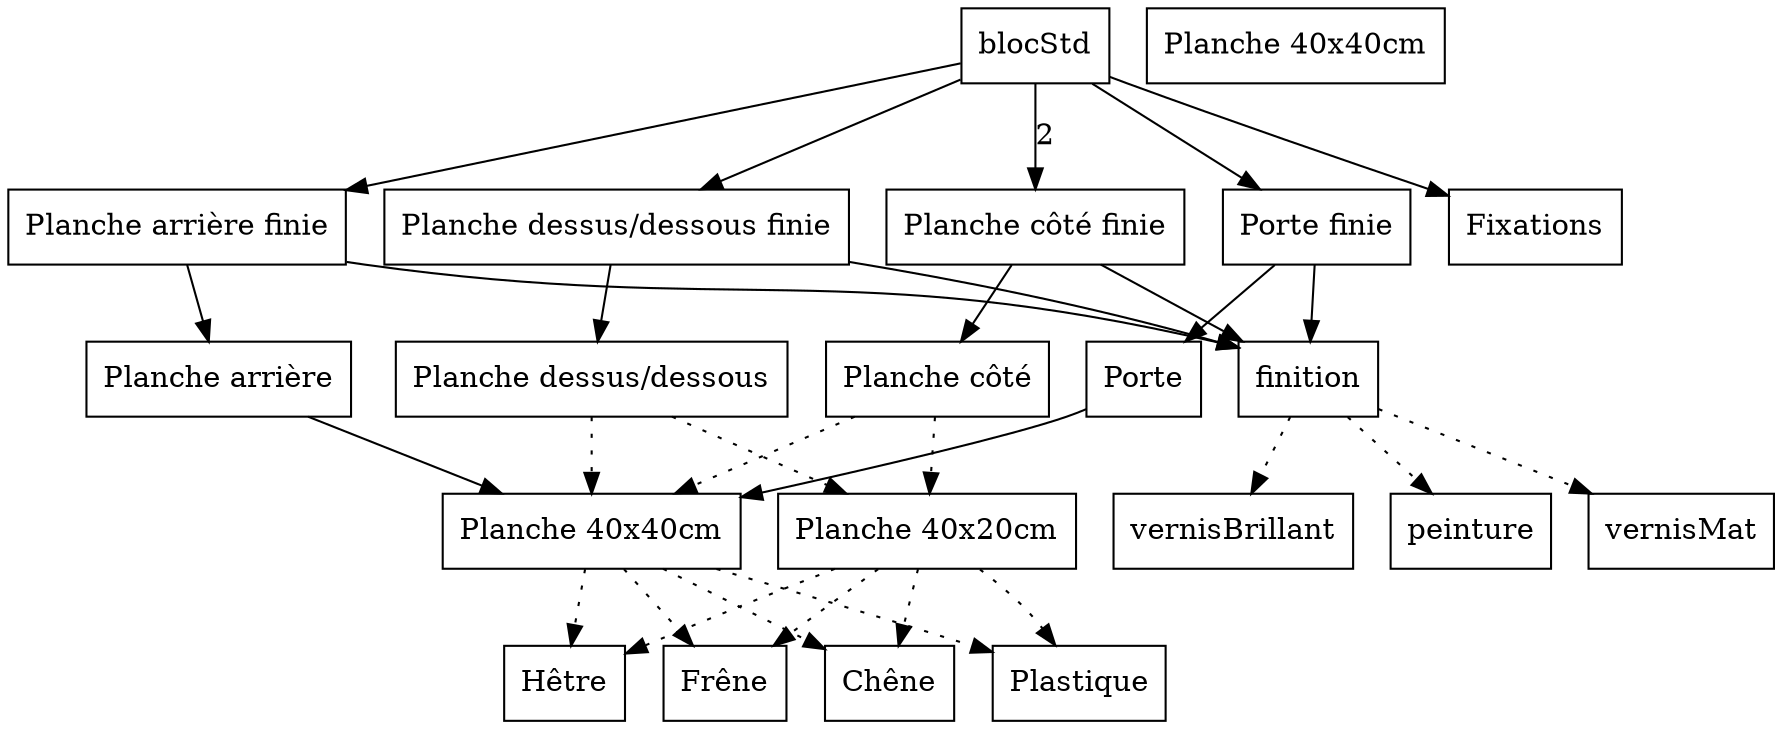 digraph
{
// Noeuds
	node[shape=box]
	plancheCote [label="Planche côté"]
	plancheCoteFini [label="Planche côté finie"]
	plancheHautBas [label="Planche dessus/dessous"]
	plancheHautBasFini [label="Planche dessus/dessous finie"]
	plancheArriere [label="Planche arrière"]
	plancheArriereFini [label="Planche arrière finie"]
	porte [label="Porte"]
	porteFini [label="Porte finie"]

	planche80x40 [label="Planche 40x40cm"]
	planche40x40 [label="Planche 40x40cm"]
	planche40x20 [label="Planche 40x20cm"]

	mpPlastique [label="Plastique"]
	mpHetre [label="Hêtre"]
	mpFrene [label="Frêne"]
	mpChene [label="Chêne"]
	fixations [label="Fixations"]

// Arcs
	// Formation du kit
	blocStd -> plancheCoteFini [label="2"]
	blocStd -> plancheHautBasFini
	blocStd -> plancheArriereFini
	blocStd -> porteFini
	blocStd -> fixations

	// Finition
	plancheArriereFini -> plancheArriere
	plancheArriereFini -> finition
	plancheHautBasFini -> plancheHautBas
	plancheHautBasFini -> finition
	plancheCoteFini -> plancheCote
	plancheCoteFini -> finition
	porteFini -> porte
	porteFini -> finition

	finition -> vernisMat [style=dotted]
	finition -> vernisBrillant [style=dotted]
	finition -> peinture [style=dotted]

	// Transformation des planches
	plancheCote -> planche40x40 [style=dotted]
	plancheCote -> planche40x20 [style=dotted]
	plancheHautBas -> planche40x40 [style=dotted]
	plancheHautBas -> planche40x20 [style=dotted]
	plancheArriere -> planche40x40
	porte -> planche40x40

	// Création des planches
	planche40x40 -> mpPlastique [style=dotted]
	planche40x40 -> mpHetre [style=dotted]
	planche40x40 -> mpFrene [style=dotted]
	planche40x40 -> mpChene [style=dotted]

	planche40x20 -> mpPlastique [style=dotted]
	planche40x20 -> mpHetre [style=dotted]
	planche40x20 -> mpFrene [style=dotted]
	planche40x20 -> mpChene [style=dotted]
}
